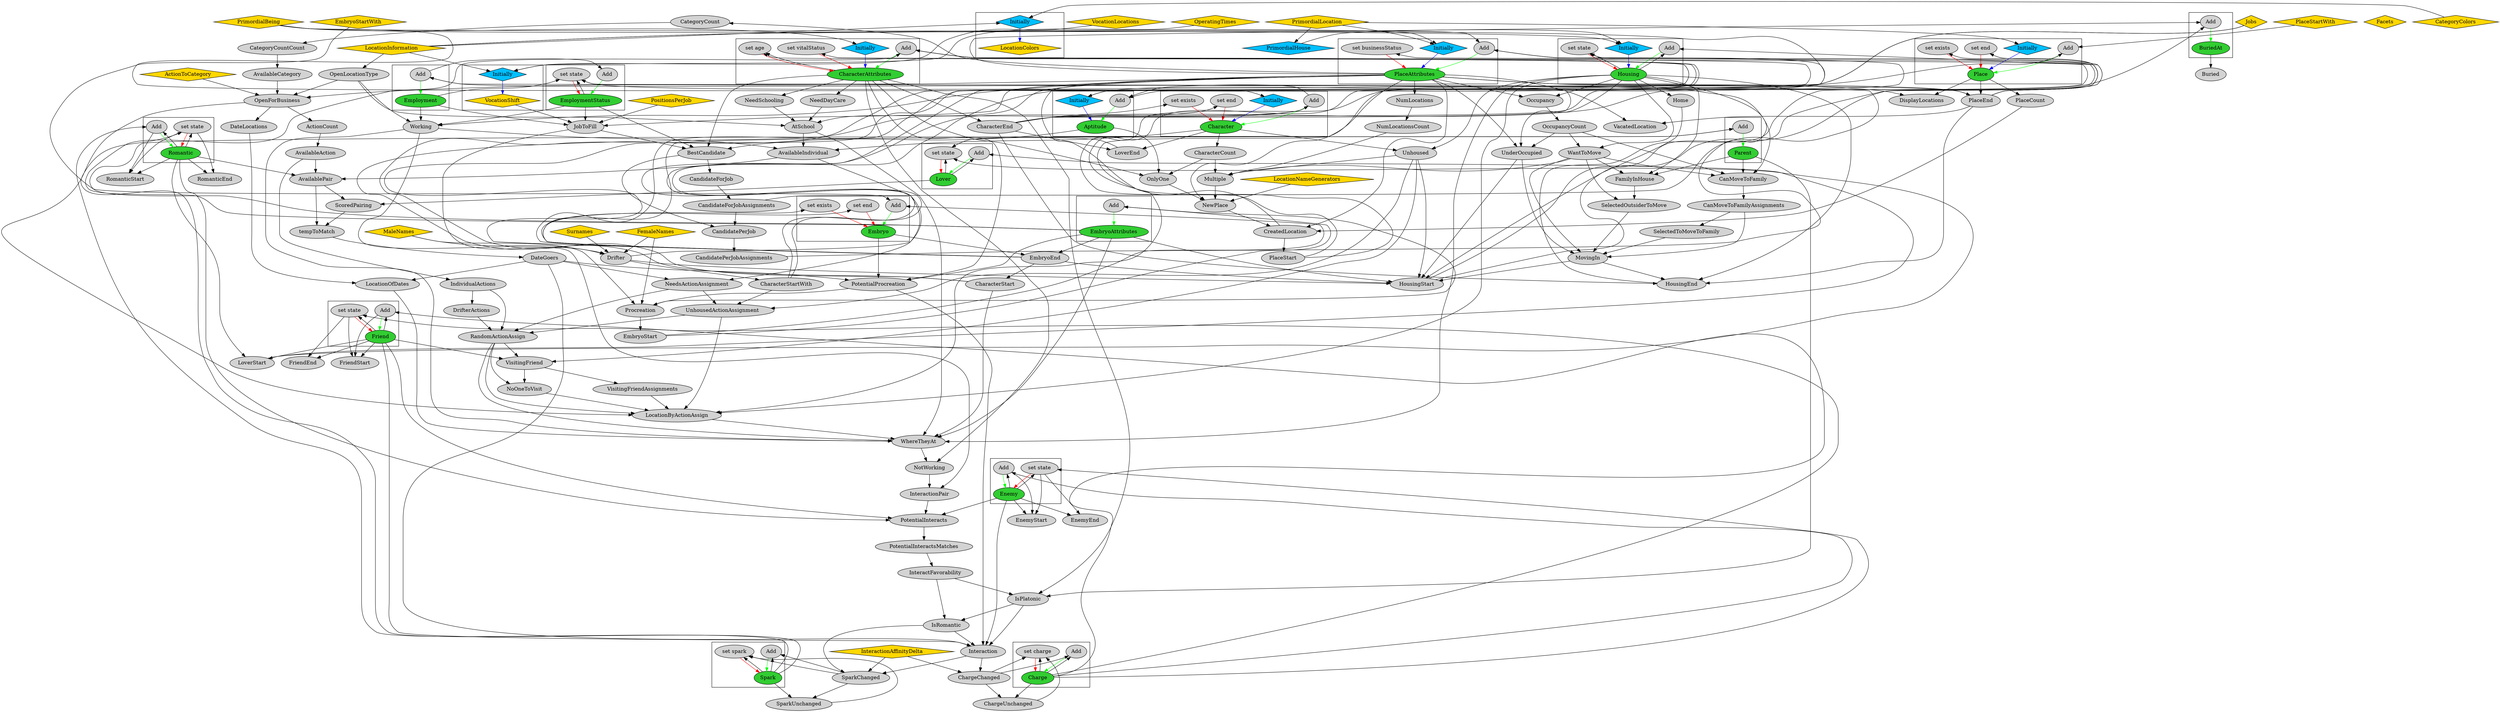 digraph {
splines=true
node [ style="filled"]
subgraph "cluster_VocationShift"{
v10 [ label = "VocationShift" fillcolor="gold" shape="diamond"];
v11 [ label = "Initially" fillcolor="deepskyblue" shape="diamond"];
}
subgraph "cluster_LocationColors"{
v15 [ label = "LocationColors" fillcolor="gold" shape="diamond"];
v16 [ label = "Initially" fillcolor="deepskyblue" shape="diamond"];
}
subgraph "cluster_Character"{
v19 [ label = "Character" fillcolor="limegreen"];
v20 [ label = "Add"];
v156 [ label = "Initially" fillcolor="deepskyblue" shape="diamond"];
v157 [ label = "set end"];
v158 [ label = "set exists"];
}
subgraph "cluster_CharacterAttributes"{
v44 [ label = "CharacterAttributes" fillcolor="limegreen"];
v45 [ label = "Add"];
v72 [ label = "Initially" fillcolor="deepskyblue" shape="diamond"];
v73 [ label = "set vitalStatus"];
v74 [ label = "set age"];
}
subgraph "cluster_Aptitude"{
v67 [ label = "Aptitude" fillcolor="limegreen"];
v68 [ label = "Add"];
v69 [ label = "Initially" fillcolor="deepskyblue" shape="diamond"];
}
subgraph "cluster_Charge"{
v134 [ label = "Charge" fillcolor="limegreen"];
v135 [ label = "Add"];
v137 [ label = "set charge"];
}
subgraph "cluster_Friend"{
v132 [ label = "Friend" fillcolor="limegreen"];
v133 [ label = "Add"];
v139 [ label = "set state"];
}
subgraph "cluster_Enemy"{
v141 [ label = "Enemy" fillcolor="limegreen"];
v142 [ label = "Add"];
v143 [ label = "set state"];
}
subgraph "cluster_Spark"{
v111 [ label = "Spark" fillcolor="limegreen"];
v112 [ label = "Add"];
v145 [ label = "set spark"];
}
subgraph "cluster_Romantic"{
v109 [ label = "Romantic" fillcolor="limegreen"];
v110 [ label = "Add"];
v147 [ label = "set state"];
}
subgraph "cluster_Lover"{
v148 [ label = "Lover" fillcolor="limegreen"];
v149 [ label = "Add"];
v151 [ label = "set state"];
}
subgraph "cluster_Embryo"{
v23 [ label = "Embryo" fillcolor="limegreen"];
v24 [ label = "Add"];
v154 [ label = "set end"];
v155 [ label = "set exists"];
}
subgraph "cluster_EmbryoAttributes"{
v70 [ label = "EmbryoAttributes" fillcolor="limegreen"];
v71 [ label = "Add"];
}
subgraph "cluster_Parent"{
v90 [ label = "Parent" fillcolor="limegreen"];
v91 [ label = "Add"];
}
subgraph "cluster_Place"{
v61 [ label = "Place" fillcolor="limegreen"];
v62 [ label = "Add"];
v64 [ label = "Initially" fillcolor="deepskyblue" shape="diamond"];
v65 [ label = "set end"];
v66 [ label = "set exists"];
}
subgraph "cluster_PlaceAttributes"{
v38 [ label = "PlaceAttributes" fillcolor="limegreen"];
v39 [ label = "Add"];
v101 [ label = "Initially" fillcolor="deepskyblue" shape="diamond"];
v102 [ label = "set businessStatus"];
}
subgraph "cluster_Housing"{
v78 [ label = "Housing" fillcolor="limegreen"];
v79 [ label = "Add"];
v94 [ label = "Initially" fillcolor="deepskyblue" shape="diamond"];
v96 [ label = "set state"];
}
subgraph "cluster_BuriedAt"{
v167 [ label = "BuriedAt" fillcolor="limegreen"];
v168 [ label = "Add"];
}
subgraph "cluster_EmploymentStatus"{
v56 [ label = "EmploymentStatus" fillcolor="limegreen"];
v57 [ label = "Add"];
v58 [ label = "set state"];
}
subgraph "cluster_Employment"{
v49 [ label = "Employment" fillcolor="limegreen"];
v50 [ label = "Add"];
}
v0 [ label = "FemaleNames" fillcolor="gold" shape="diamond"];
v1 [ label = "MaleNames" fillcolor="gold" shape="diamond"];
v2 [ label = "Surnames" fillcolor="gold" shape="diamond"];
v3 [ label = "Facets" fillcolor="gold" shape="diamond"];
v4 [ label = "Jobs" fillcolor="gold" shape="diamond"];
v5 [ label = "PrimordialBeing" fillcolor="gold" shape="diamond"];
v6 [ label = "PrimordialLocation" fillcolor="gold" shape="diamond"];
v7 [ label = "LocationInformation" fillcolor="gold" shape="diamond"];
v8 [ label = "VocationLocations" fillcolor="gold" shape="diamond"];
v9 [ label = "OperatingTimes" fillcolor="gold" shape="diamond"];
v12 [ label = "PositionsPerJob" fillcolor="gold" shape="diamond"];
v13 [ label = "ActionToCategory" fillcolor="gold" shape="diamond"];
v14 [ label = "CategoryColors" fillcolor="gold" shape="diamond"];
v17 [ label = "LocationNameGenerators" fillcolor="gold" shape="diamond"];
v18 [ label = "InteractionAffinityDelta" fillcolor="gold" shape="diamond"];
v21 [ label = "CharacterStart"];
v22 [ label = "EmbryoEnd"];
v25 [ label = "EmbryoStart"];
v26 [ label = "Procreation"];
v27 [ label = "PotentialProcreation"];
v28 [ label = "DateGoers"];
v29 [ label = "tempToMatch"];
v30 [ label = "ScoredPairing"];
v31 [ label = "AvailablePair"];
v32 [ label = "AvailableAction"];
v33 [ label = "ActionCount"];
v34 [ label = "OpenForBusiness"];
v35 [ label = "AvailableCategory"];
v36 [ label = "CategoryCountCount"];
v37 [ label = "CategoryCount"];
v40 [ label = "PlaceStart"];
v41 [ label = "CreatedLocation"];
v42 [ label = "NewPlace"];
v43 [ label = "OnlyOne"];
v46 [ label = "CharacterStartWith"];
v47 [ label = "Drifter"];
v48 [ label = "JobToFill"];
v51 [ label = "CandidatePerJobAssignments"];
v52 [ label = "CandidatePerJob"];
v53 [ label = "CandidateForJobAssignments"];
v54 [ label = "CandidateForJob"];
v55 [ label = "BestCandidate"];
v59 [ label = "CharacterEnd"];
v60 [ label = "PlaceEnd"];
v63 [ label = "PlaceStartWith" fillcolor="gold" shape="diamond"];
v75 [ label = "CharacterCount"];
v76 [ label = "Multiple"];
v77 [ label = "WantToMove"];
v80 [ label = "HousingStart"];
v81 [ label = "Home"];
v82 [ label = "UnderOccupied"];
v83 [ label = "OccupancyCount"];
v84 [ label = "Occupancy"];
v85 [ label = "Unhoused"];
v86 [ label = "MovingIn"];
v87 [ label = "SelectedToMoveToFamily"];
v88 [ label = "CanMoveToFamilyAssignments"];
v89 [ label = "CanMoveToFamily"];
v92 [ label = "SelectedOutsiderToMove"];
v93 [ label = "FamilyInHouse"];
v95 [ label = "PrimordialHouse" fillcolor="deepskyblue" shape="diamond"];
v97 [ label = "HousingEnd"];
v98 [ label = "NumLocationsCount"];
v99 [ label = "NumLocations"];
v100 [ label = "PlaceCount"];
v103 [ label = "OpenLocationType"];
v104 [ label = "AvailableIndividual"];
v105 [ label = "Working"];
v106 [ label = "AtSchool"];
v107 [ label = "NeedDayCare"];
v108 [ label = "NeedSchooling"];
v113 [ label = "SparkChanged"];
v114 [ label = "Interaction"];
v115 [ label = "IsPlatonic"];
v116 [ label = "InteractFavorability"];
v117 [ label = "PotentialInteractsMatches"];
v118 [ label = "PotentialInteracts"];
v119 [ label = "InteractionPair"];
v120 [ label = "NotWorking"];
v121 [ label = "WhereTheyAt"];
v122 [ label = "LocationOfDates"];
v123 [ label = "DateLocations"];
v124 [ label = "RandomActionAssign"];
v125 [ label = "UnhousedActionAssignment"];
v126 [ label = "NeedsActionAssignment"];
v127 [ label = "IndividualActions"];
v128 [ label = "DrifterActions"];
v129 [ label = "LocationByActionAssign"];
v130 [ label = "NoOneToVisit"];
v131 [ label = "VisitingFriend"];
v136 [ label = "ChargeChanged"];
v138 [ label = "ChargeUnchanged"];
v140 [ label = "VisitingFriendAssignments"];
v144 [ label = "IsRomantic"];
v146 [ label = "SparkUnchanged"];
v150 [ label = "LoverStart"];
v152 [ label = "LoverEnd"];
v153 [ label = "EmbryoStartWith" fillcolor="gold" shape="diamond"];
v159 [ label = "FriendStart"];
v160 [ label = "FriendEnd"];
v161 [ label = "EnemyStart"];
v162 [ label = "EnemyEnd"];
v163 [ label = "RomanticStart"];
v164 [ label = "RomanticEnd"];
v165 [ label = "VacatedLocation"];
v166 [ label = "DisplayLocations"];
v169 [ label = "Buried"];
v11 -> v10 [ color="blue" ]
v8 -> v11 [ constraint="false" ]
v7 -> v11 [ constraint="false" ]
v9 -> v11 [ constraint="false" ]
v16 -> v15 [ color="blue" ]
v7 -> v16 [ constraint="false" ]
v14 -> v16 [ constraint="false" ]
v20 -> v19 [ color="green" ]
v21 -> v20 [ constraint="false" ]
v22 -> v21
v23 -> v22
v24 -> v23 [ color="green" ]
v25 -> v24 [ constraint="false" ]
v26 -> v25
v27 -> v26
v28 -> v27
v29 -> v28
v30 -> v29
v31 -> v30
v32 -> v31
v33 -> v32
v34 -> v33
v13 -> v34
v35 -> v34
v36 -> v35
v37 -> v36
v38 -> v37
v39 -> v38 [ color="green" ]
v40 -> v39 [ constraint="false" ]
v41 -> v40
v38 -> v41
v42 -> v41
v38 -> v42
v43 -> v42
v44 -> v43
v45 -> v44 [ color="green" ]
v46 -> v45 [ constraint="false" ]
v47 -> v46
v2 -> v47
v1 -> v47
v0 -> v47
v48 -> v47
v38 -> v48
v10 -> v48
v12 -> v48
v49 -> v48
v50 -> v49 [ color="green" ]
v51 -> v50 [ constraint="false" ]
v52 -> v51
v53 -> v52
v54 -> v53
v55 -> v54
v48 -> v55
v44 -> v55
v56 -> v55
v57 -> v56 [ color="green" ]
v50 -> v57 [ constraint="false" ]
v58 -> v56 [ color="red" ]
v59 -> v58 [ constraint="false" ]
v44 -> v59
v56 -> v58 [ constraint="false" ]
v60 -> v58 [ constraint="false" ]
v38 -> v60
v61 -> v60
v62 -> v61 [ color="green" ]
v40 -> v62 [ constraint="false" ]
v63 -> v62 [ constraint="false" ]
v64 -> v61 [ color="blue" ]
v6 -> v64 [ constraint="false" ]
v65 -> v61 [ color="red" ]
v60 -> v65 [ constraint="false" ]
v66 -> v61 [ color="red" ]
v60 -> v66 [ constraint="false" ]
v49 -> v58 [ constraint="false" ]
v67 -> v55
v68 -> v67 [ color="green" ]
v20 -> v68 [ constraint="false" ]
v4 -> v68 [ constraint="false" ]
v69 -> v67 [ color="blue" ]
v5 -> v69 [ constraint="false" ]
v4 -> v69 [ constraint="false" ]
v55 -> v52
v53 -> v50 [ constraint="false" ]
v56 -> v48
v47 -> v45 [ constraint="false" ]
v21 -> v45 [ constraint="false" ]
v22 -> v45 [ constraint="false" ]
v70 -> v45 [ constraint="false" ]
v71 -> v70 [ color="green" ]
v25 -> v71 [ constraint="false" ]
v26 -> v71 [ constraint="false" ]
v72 -> v44 [ color="blue" ]
v5 -> v72 [ constraint="false" ]
v73 -> v44 [ color="red" ]
v59 -> v73 [ constraint="false" ]
v74 -> v44 [ color="red" ]
v22 -> v74 [ constraint="false" ]
v44 -> v74 [ constraint="false" ]
v67 -> v43
v75 -> v43
v19 -> v75
v17 -> v42
v76 -> v42
v77 -> v76
v78 -> v77
v79 -> v78 [ color="green" ]
v78 -> v79 [ constraint="false" ]
v80 -> v79 [ constraint="false" ]
v22 -> v80
v70 -> v80
v81 -> v80
v78 -> v81
v82 -> v80
v83 -> v82
v84 -> v83
v38 -> v84
v78 -> v84
v78 -> v82
v38 -> v82
v47 -> v80
v85 -> v80
v78 -> v85
v19 -> v85
v86 -> v80
v87 -> v86
v88 -> v87
v89 -> v88
v90 -> v89
v91 -> v90 [ color="green" ]
v22 -> v91 [ constraint="false" ]
v70 -> v91 [ constraint="false" ]
v77 -> v89
v78 -> v89
v83 -> v89
v88 -> v86
v92 -> v86
v93 -> v92
v90 -> v93
v77 -> v93
v78 -> v93
v77 -> v92
v82 -> v86
v77 -> v86
v94 -> v78 [ color="blue" ]
v95 -> v94 [ constraint="false" ]
v6 -> v95
v5 -> v94 [ constraint="false" ]
v96 -> v78 [ color="red" ]
v97 -> v96 [ constraint="false" ]
v59 -> v97
v78 -> v97
v60 -> v97
v86 -> v97
v78 -> v96 [ constraint="false" ]
v80 -> v96 [ constraint="false" ]
v83 -> v77
v85 -> v76
v98 -> v76
v99 -> v98
v38 -> v99
v75 -> v76
v100 -> v41
v61 -> v100
v41 -> v39 [ constraint="false" ]
v7 -> v39 [ constraint="false" ]
v101 -> v38 [ color="blue" ]
v6 -> v101 [ constraint="false" ]
v7 -> v101 [ constraint="false" ]
v102 -> v38 [ color="red" ]
v60 -> v102 [ constraint="false" ]
v103 -> v34
v7 -> v103
v38 -> v34
v104 -> v31
v105 -> v104
v103 -> v105
v38 -> v105
v56 -> v105
v49 -> v105
v106 -> v104
v103 -> v106
v107 -> v106
v44 -> v107
v38 -> v106
v108 -> v106
v44 -> v108
v19 -> v104
v109 -> v31
v110 -> v109 [ color="green" ]
v109 -> v110 [ constraint="false" ]
v111 -> v110 [ constraint="false" ]
v112 -> v111 [ color="green" ]
v111 -> v112 [ constraint="false" ]
v113 -> v112 [ constraint="false" ]
v114 -> v113
v115 -> v114
v116 -> v115
v117 -> v116
v118 -> v117
v119 -> v118
v120 -> v119
v121 -> v120
v106 -> v121
v105 -> v121
v122 -> v121
v123 -> v122
v34 -> v123
v28 -> v122
v124 -> v121
v125 -> v124
v126 -> v125
v28 -> v126
v104 -> v126
v85 -> v125
v46 -> v125
v127 -> v124
v32 -> v127
v126 -> v124
v128 -> v124
v127 -> v128
v129 -> v121
v124 -> v129
v78 -> v129
v130 -> v129
v131 -> v130
v85 -> v131
v124 -> v131
v132 -> v131
v133 -> v132 [ color="green" ]
v132 -> v133 [ constraint="false" ]
v134 -> v133 [ constraint="false" ]
v135 -> v134 [ color="green" ]
v134 -> v135 [ constraint="false" ]
v136 -> v135 [ constraint="false" ]
v114 -> v136
v18 -> v136
v137 -> v134 [ color="red" ]
v136 -> v137 [ constraint="false" ]
v134 -> v137 [ constraint="false" ]
v138 -> v137 [ constraint="false" ]
v136 -> v138
v134 -> v138
v139 -> v132 [ color="red" ]
v134 -> v139 [ constraint="false" ]
v132 -> v139 [ constraint="false" ]
v124 -> v130
v140 -> v129
v131 -> v140
v125 -> v129
v34 -> v129
v38 -> v129
v21 -> v121
v70 -> v121
v78 -> v121
v44 -> v120
v105 -> v119
v132 -> v118
v109 -> v118
v141 -> v118
v142 -> v141 [ color="green" ]
v141 -> v142 [ constraint="false" ]
v134 -> v142 [ constraint="false" ]
v143 -> v141 [ color="red" ]
v134 -> v143 [ constraint="false" ]
v141 -> v143 [ constraint="false" ]
v44 -> v115
v90 -> v115
v132 -> v114
v141 -> v114
v144 -> v114
v115 -> v144
v116 -> v144
v28 -> v114
v27 -> v114
v18 -> v113
v144 -> v113
v145 -> v111 [ color="red" ]
v113 -> v145 [ constraint="false" ]
v111 -> v145 [ constraint="false" ]
v146 -> v145 [ constraint="false" ]
v113 -> v146
v111 -> v146
v147 -> v109 [ color="red" ]
v111 -> v147 [ constraint="false" ]
v109 -> v147 [ constraint="false" ]
v148 -> v30
v149 -> v148 [ color="green" ]
v148 -> v149 [ constraint="false" ]
v150 -> v149 [ constraint="false" ]
v109 -> v150
v132 -> v150
v151 -> v148 [ color="red" ]
v148 -> v151 [ constraint="false" ]
v152 -> v151 [ constraint="false" ]
v59 -> v152
v19 -> v152
v150 -> v151 [ constraint="false" ]
v31 -> v29
v44 -> v27
v70 -> v27
v23 -> v27
v1 -> v26
v0 -> v26
v153 -> v24 [ constraint="false" ]
v154 -> v23 [ color="red" ]
v22 -> v154 [ constraint="false" ]
v155 -> v23 [ color="red" ]
v22 -> v155 [ constraint="false" ]
v70 -> v22
v46 -> v20 [ constraint="false" ]
v156 -> v19 [ color="blue" ]
v5 -> v156 [ constraint="false" ]
v157 -> v19 [ color="red" ]
v59 -> v157 [ constraint="false" ]
v158 -> v19 [ color="red" ]
v59 -> v158 [ constraint="false" ]
v133 -> v159
v139 -> v159
v132 -> v159
v139 -> v160
v132 -> v160
v142 -> v161
v143 -> v161
v141 -> v161
v143 -> v162
v141 -> v162
v110 -> v163
v147 -> v163
v109 -> v163
v147 -> v164
v109 -> v164
v60 -> v165
v38 -> v165
v38 -> v166
v61 -> v166
v168 -> v167 [ color="green" ]
v59 -> v168 [ constraint="false" ]
v38 -> v168 [ constraint="false" ]
v167 -> v169
}
